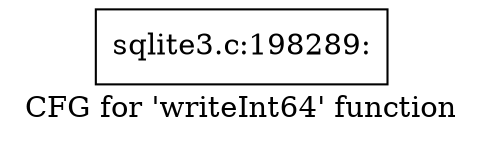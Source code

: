 digraph "CFG for 'writeInt64' function" {
	label="CFG for 'writeInt64' function";

	Node0x55c0f6e0a7e0 [shape=record,label="{sqlite3.c:198289:}"];
}
